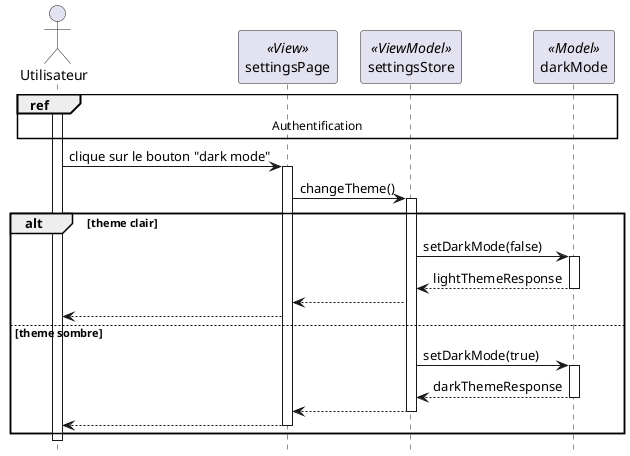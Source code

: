 @startuml senquence_pereferance_affichage

hide footbox


actor "Utilisateur" as user
participant "settingsPage" as settingsPage << View >>

participant "settingsStore" as settingsStore << ViewModel >>
participant "darkMode" as darkMode << Model >>

ref over user,settingsPage,settingsStore,darkMode : Authentification

activate user
user -> settingsPage : clique sur le bouton "dark mode"
activate settingsPage
settingsPage -> settingsStore : changeTheme()
activate settingsStore
alt theme clair
settingsStore -> darkMode : setDarkMode(false)
activate darkMode
darkMode --> settingsStore : lightThemeResponse
deactivate darkMode
settingsStore --> settingsPage
settingsPage --> user
else theme sombre
settingsStore -> darkMode : setDarkMode(true)
activate darkMode
darkMode --> settingsStore : darkThemeResponse
deactivate darkMode
settingsStore --> settingsPage 
deactivate settingsStore
settingsPage --> user 
deactivate settingsPage
end
deactivate user
